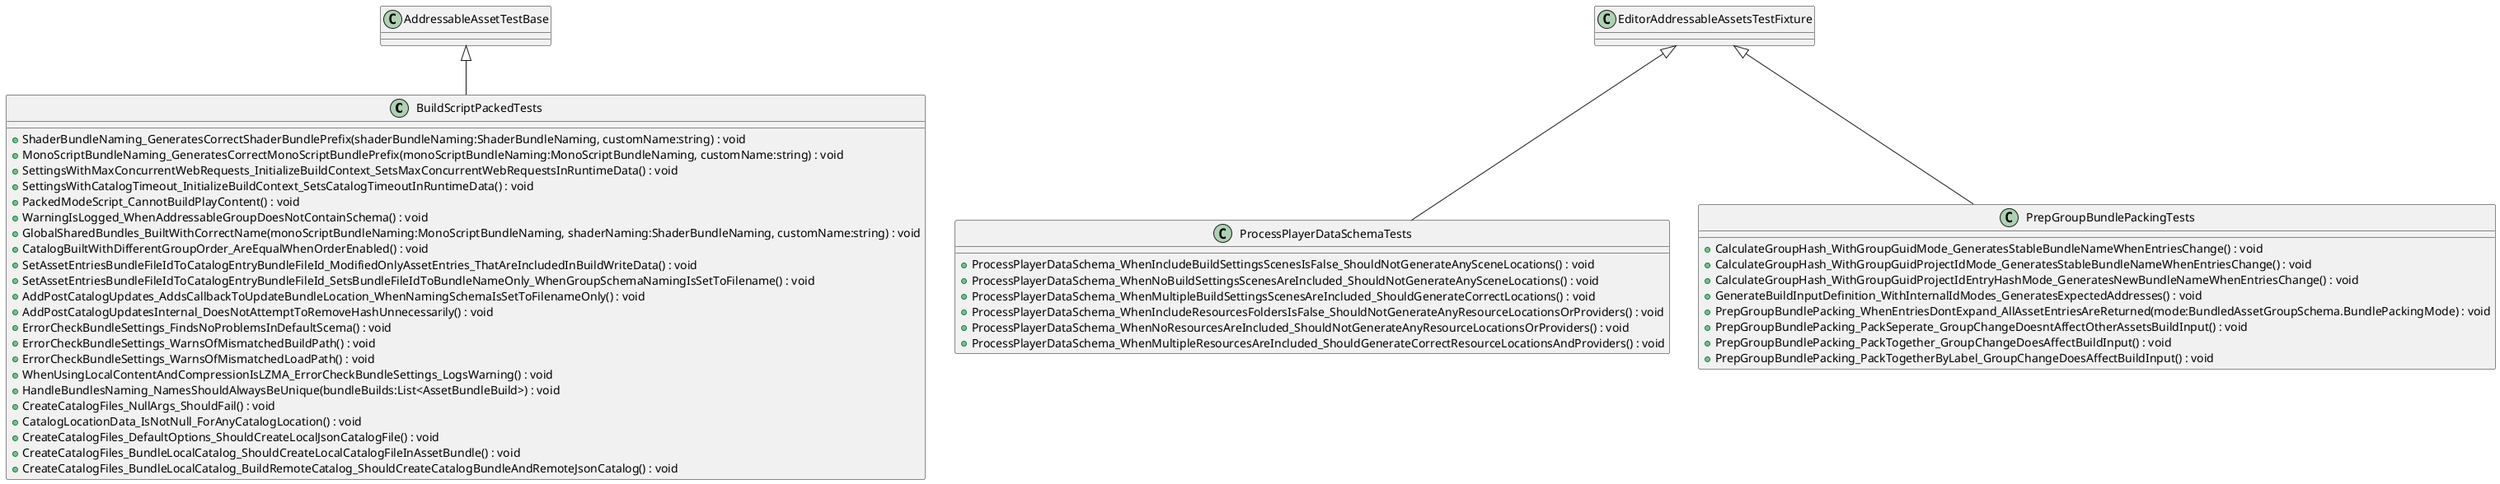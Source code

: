 @startuml
class BuildScriptPackedTests {
    + ShaderBundleNaming_GeneratesCorrectShaderBundlePrefix(shaderBundleNaming:ShaderBundleNaming, customName:string) : void
    + MonoScriptBundleNaming_GeneratesCorrectMonoScriptBundlePrefix(monoScriptBundleNaming:MonoScriptBundleNaming, customName:string) : void
    + SettingsWithMaxConcurrentWebRequests_InitializeBuildContext_SetsMaxConcurrentWebRequestsInRuntimeData() : void
    + SettingsWithCatalogTimeout_InitializeBuildContext_SetsCatalogTimeoutInRuntimeData() : void
    + PackedModeScript_CannotBuildPlayContent() : void
    + WarningIsLogged_WhenAddressableGroupDoesNotContainSchema() : void
    + GlobalSharedBundles_BuiltWithCorrectName(monoScriptBundleNaming:MonoScriptBundleNaming, shaderNaming:ShaderBundleNaming, customName:string) : void
    + CatalogBuiltWithDifferentGroupOrder_AreEqualWhenOrderEnabled() : void
    + SetAssetEntriesBundleFileIdToCatalogEntryBundleFileId_ModifiedOnlyAssetEntries_ThatAreIncludedInBuildWriteData() : void
    + SetAssetEntriesBundleFileIdToCatalogEntryBundleFileId_SetsBundleFileIdToBundleNameOnly_WhenGroupSchemaNamingIsSetToFilename() : void
    + AddPostCatalogUpdates_AddsCallbackToUpdateBundleLocation_WhenNamingSchemaIsSetToFilenameOnly() : void
    + AddPostCatalogUpdatesInternal_DoesNotAttemptToRemoveHashUnnecessarily() : void
    + ErrorCheckBundleSettings_FindsNoProblemsInDefaultScema() : void
    + ErrorCheckBundleSettings_WarnsOfMismatchedBuildPath() : void
    + ErrorCheckBundleSettings_WarnsOfMismatchedLoadPath() : void
    + WhenUsingLocalContentAndCompressionIsLZMA_ErrorCheckBundleSettings_LogsWarning() : void
    + HandleBundlesNaming_NamesShouldAlwaysBeUnique(bundleBuilds:List<AssetBundleBuild>) : void
    + CreateCatalogFiles_NullArgs_ShouldFail() : void
    + CatalogLocationData_IsNotNull_ForAnyCatalogLocation() : void
    + CreateCatalogFiles_DefaultOptions_ShouldCreateLocalJsonCatalogFile() : void
    + CreateCatalogFiles_BundleLocalCatalog_ShouldCreateLocalCatalogFileInAssetBundle() : void
    + CreateCatalogFiles_BundleLocalCatalog_BuildRemoteCatalog_ShouldCreateCatalogBundleAndRemoteJsonCatalog() : void
}
class ProcessPlayerDataSchemaTests {
    + ProcessPlayerDataSchema_WhenIncludeBuildSettingsScenesIsFalse_ShouldNotGenerateAnySceneLocations() : void
    + ProcessPlayerDataSchema_WhenNoBuildSettingsScenesAreIncluded_ShouldNotGenerateAnySceneLocations() : void
    + ProcessPlayerDataSchema_WhenMultipleBuildSettingsScenesAreIncluded_ShouldGenerateCorrectLocations() : void
    + ProcessPlayerDataSchema_WhenIncludeResourcesFoldersIsFalse_ShouldNotGenerateAnyResourceLocationsOrProviders() : void
    + ProcessPlayerDataSchema_WhenNoResourcesAreIncluded_ShouldNotGenerateAnyResourceLocationsOrProviders() : void
    + ProcessPlayerDataSchema_WhenMultipleResourcesAreIncluded_ShouldGenerateCorrectResourceLocationsAndProviders() : void
}
class PrepGroupBundlePackingTests {
    + CalculateGroupHash_WithGroupGuidMode_GeneratesStableBundleNameWhenEntriesChange() : void
    + CalculateGroupHash_WithGroupGuidProjectIdMode_GeneratesStableBundleNameWhenEntriesChange() : void
    + CalculateGroupHash_WithGroupGuidProjectIdEntryHashMode_GeneratesNewBundleNameWhenEntriesChange() : void
    + GenerateBuildInputDefinition_WithInternalIdModes_GeneratesExpectedAddresses() : void
    + PrepGroupBundlePacking_WhenEntriesDontExpand_AllAssetEntriesAreReturned(mode:BundledAssetGroupSchema.BundlePackingMode) : void
    + PrepGroupBundlePacking_PackSeperate_GroupChangeDoesntAffectOtherAssetsBuildInput() : void
    + PrepGroupBundlePacking_PackTogether_GroupChangeDoesAffectBuildInput() : void
    + PrepGroupBundlePacking_PackTogetherByLabel_GroupChangeDoesAffectBuildInput() : void
}
AddressableAssetTestBase <|-- BuildScriptPackedTests
EditorAddressableAssetsTestFixture <|-- ProcessPlayerDataSchemaTests
EditorAddressableAssetsTestFixture <|-- PrepGroupBundlePackingTests
@enduml
